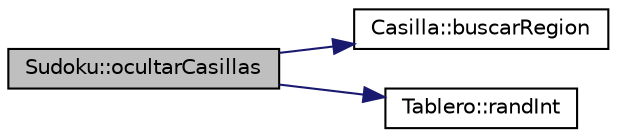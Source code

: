 digraph "Sudoku::ocultarCasillas"
{
  edge [fontname="Helvetica",fontsize="10",labelfontname="Helvetica",labelfontsize="10"];
  node [fontname="Helvetica",fontsize="10",shape=record];
  rankdir="LR";
  Node1 [label="Sudoku::ocultarCasillas",height=0.2,width=0.4,color="black", fillcolor="grey75", style="filled" fontcolor="black"];
  Node1 -> Node2 [color="midnightblue",fontsize="10",style="solid",fontname="Helvetica"];
  Node2 [label="Casilla::buscarRegion",height=0.2,width=0.4,color="black", fillcolor="white", style="filled",URL="$class_casilla.html#ad1f3c8972a3490213b6d7c055597ab95",tooltip="Ubica la región específica donde se ubica la casilla. "];
  Node1 -> Node3 [color="midnightblue",fontsize="10",style="solid",fontname="Helvetica"];
  Node3 [label="Tablero::randInt",height=0.2,width=0.4,color="black", fillcolor="white", style="filled",URL="$class_tablero.html#ae0f3eeb6b6487599025d6a0d10103dbd"];
}
